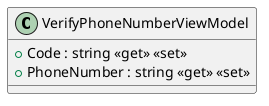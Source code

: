 @startuml
class VerifyPhoneNumberViewModel {
    + Code : string <<get>> <<set>>
    + PhoneNumber : string <<get>> <<set>>
}
@enduml
